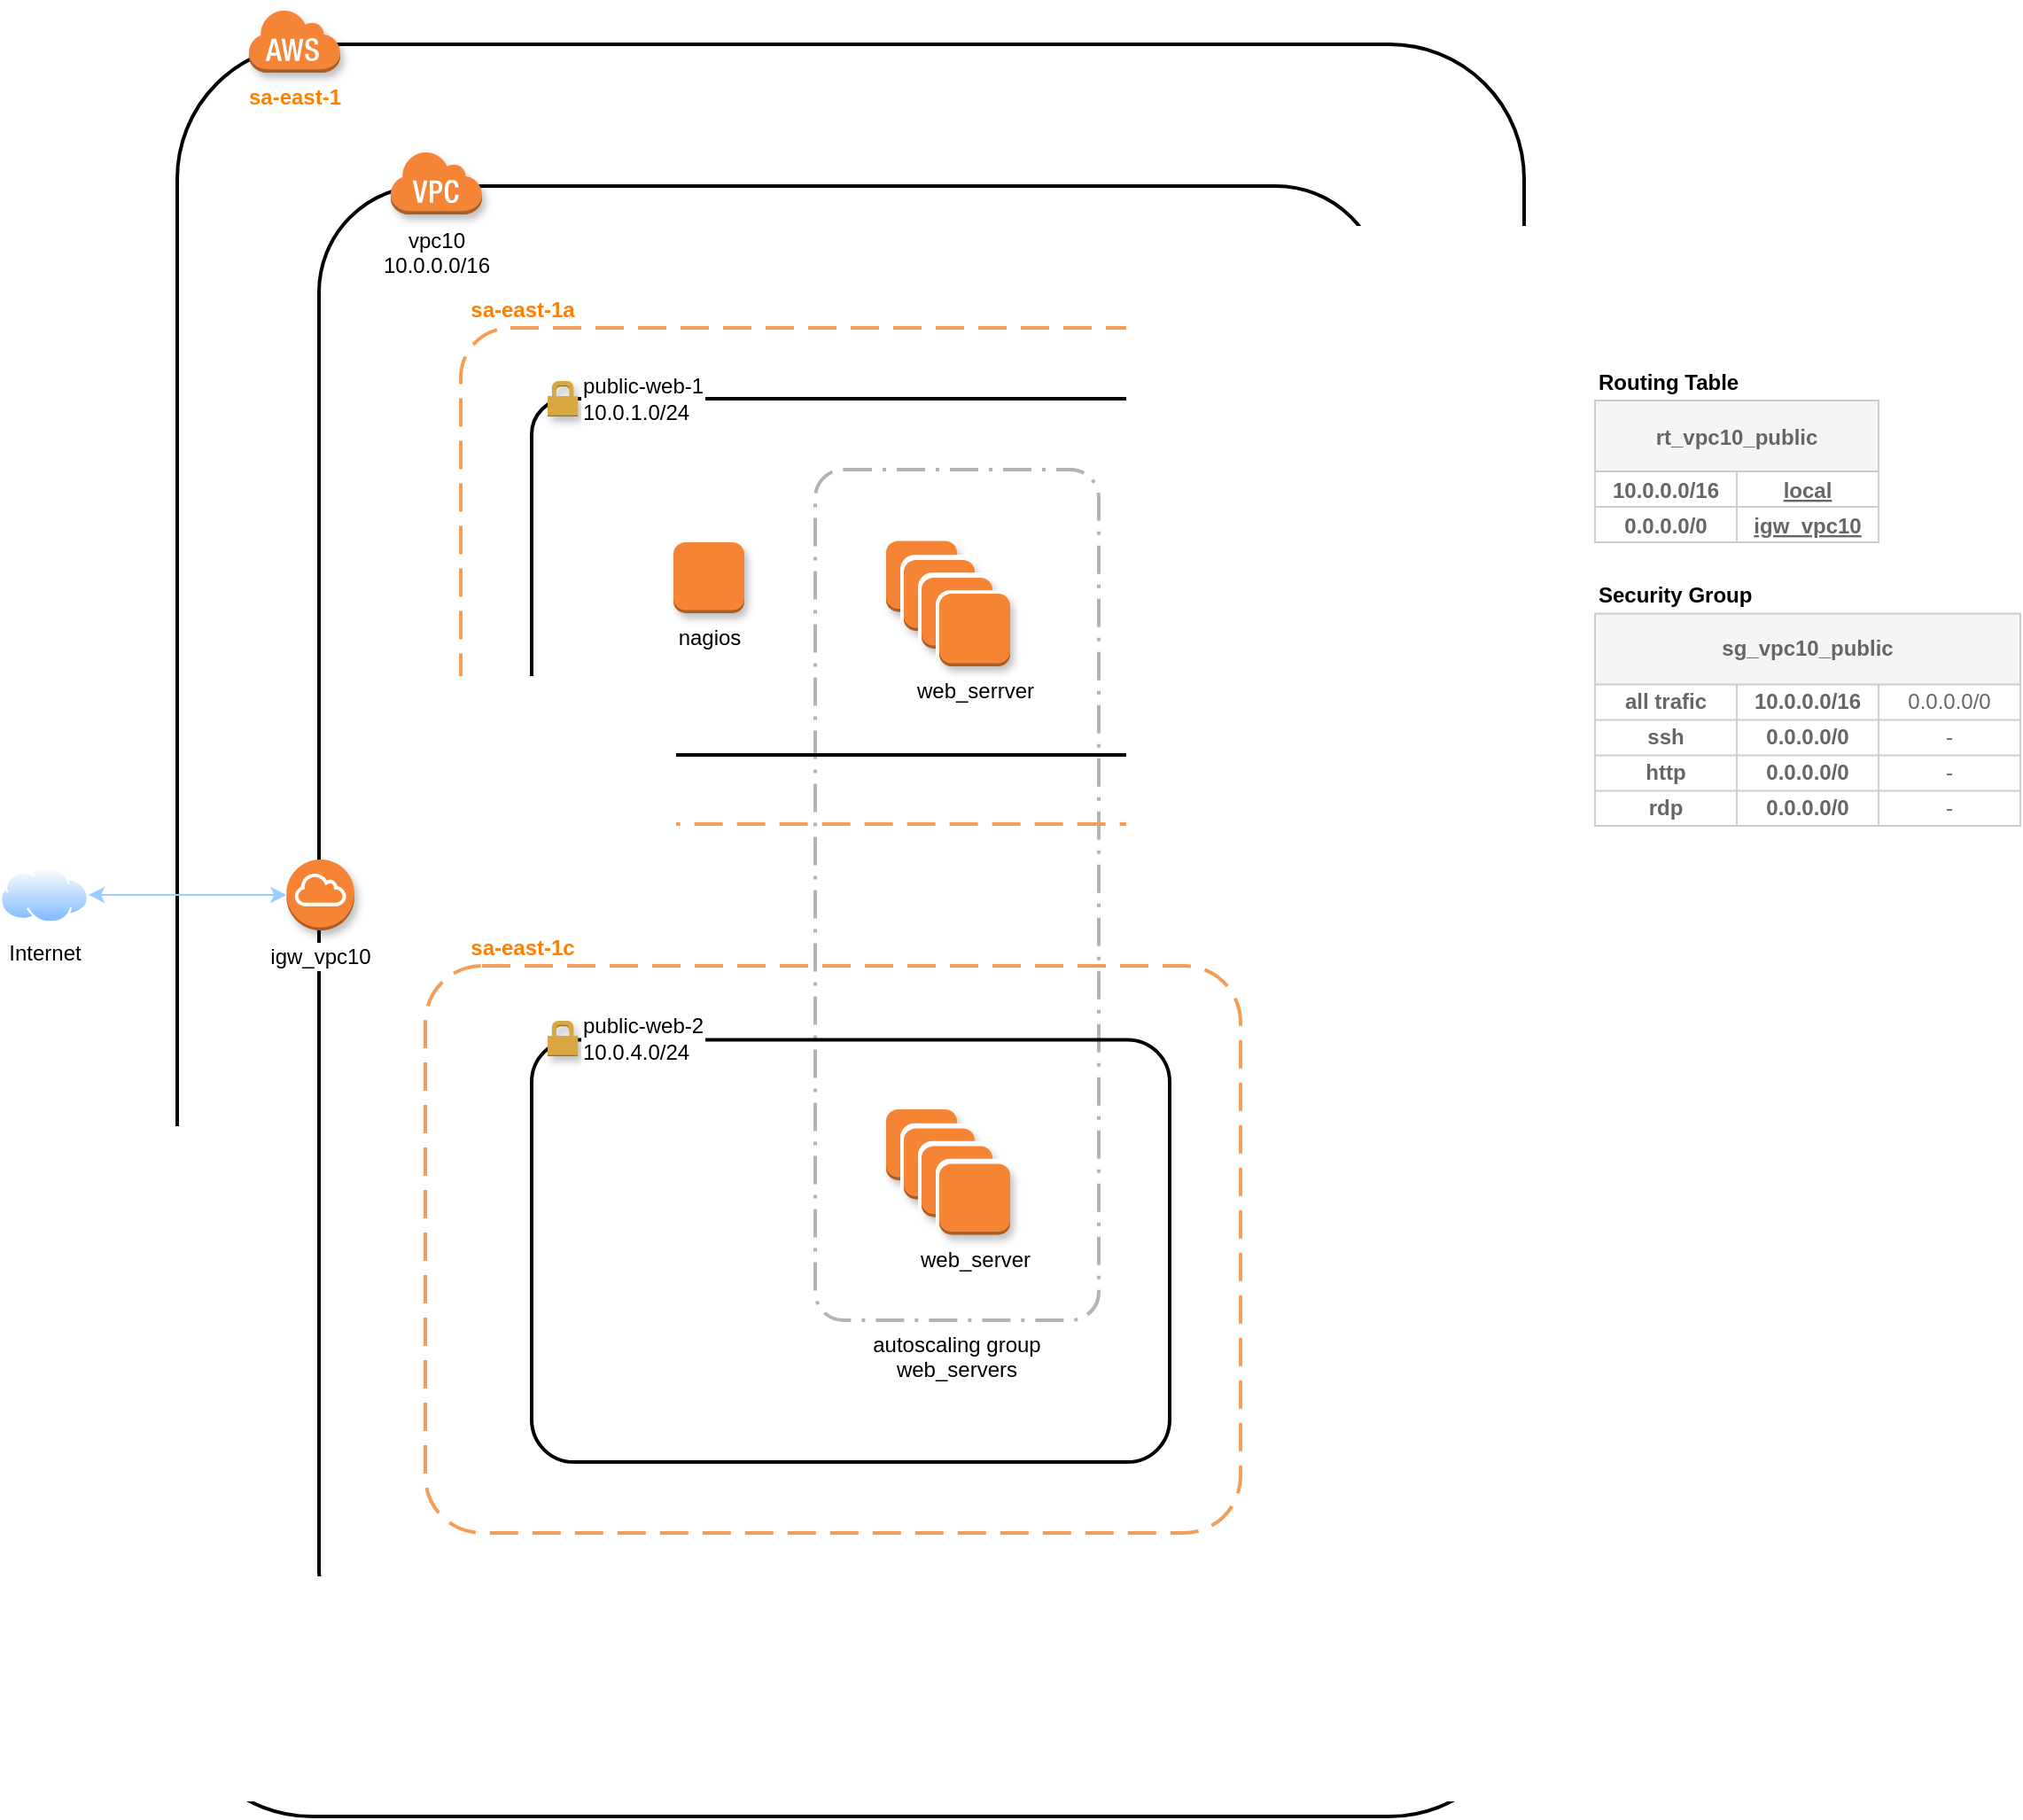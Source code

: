 <mxfile version="13.7.5" type="github">
  <diagram id="ek9SvoUbZJLgTX0v-QCz" name="Page-1">
    <mxGraphModel dx="2406" dy="1059" grid="1" gridSize="10" guides="1" tooltips="1" connect="1" arrows="1" fold="1" page="1" pageScale="1" pageWidth="827" pageHeight="1169" math="0" shadow="0">
      <root>
        <mxCell id="0" />
        <mxCell id="1" parent="0" />
        <mxCell id="zP09fTPhJV7iCSvq5EqF-148" value="autoscaling group&#xa;web_servers" style="rounded=1;arcSize=10;dashed=1;fillColor=none;gradientColor=none;dashPattern=8 3 1 3;strokeWidth=2;shadow=0;glass=0;sketch=0;fontColor=none;html=0;strokeColor=#B3B3B3;labelPosition=center;verticalLabelPosition=bottom;align=center;verticalAlign=top;whiteSpace=wrap;" vertex="1" parent="1">
          <mxGeometry x="-280" y="320" width="160" height="480" as="geometry" />
        </mxCell>
        <mxCell id="N_aPm0FDeAfyOkNH4oF6-1" value="" style="rounded=1;arcSize=10;dashed=0;fillColor=none;gradientColor=none;strokeWidth=2;" parent="1" vertex="1">
          <mxGeometry x="-640" y="80" width="760" height="1000" as="geometry" />
        </mxCell>
        <mxCell id="N_aPm0FDeAfyOkNH4oF6-2" value="" style="rounded=1;arcSize=10;dashed=0;fillColor=none;gradientColor=none;strokeWidth=2;" parent="1" vertex="1">
          <mxGeometry x="-560" y="160" width="600" height="840" as="geometry" />
        </mxCell>
        <mxCell id="N_aPm0FDeAfyOkNH4oF6-3" value="" style="rounded=1;arcSize=10;dashed=1;strokeColor=#F59D56;fillColor=none;gradientColor=none;dashPattern=8 4;strokeWidth=2;" parent="1" vertex="1">
          <mxGeometry x="-480" y="240" width="440" height="280" as="geometry" />
        </mxCell>
        <mxCell id="N_aPm0FDeAfyOkNH4oF6-4" value="" style="rounded=1;arcSize=10;dashed=0;fillColor=none;gradientColor=none;strokeWidth=2;" parent="1" vertex="1">
          <mxGeometry x="-440" y="280" width="360" height="201" as="geometry" />
        </mxCell>
        <mxCell id="N_aPm0FDeAfyOkNH4oF6-5" value="" style="rounded=1;arcSize=10;dashed=1;strokeColor=#F59D56;fillColor=none;gradientColor=none;dashPattern=8 4;strokeWidth=2;" parent="1" vertex="1">
          <mxGeometry x="-500" y="600" width="460" height="320" as="geometry" />
        </mxCell>
        <mxCell id="N_aPm0FDeAfyOkNH4oF6-6" value="&lt;span&gt;vpc10&lt;/span&gt;&lt;span&gt;&lt;br&gt;10.0.0.0/16&lt;/span&gt;" style="dashed=0;html=1;shape=mxgraph.aws3.virtual_private_cloud;fillColor=#F58536;gradientColor=none;dashed=0;labelPosition=center;verticalLabelPosition=bottom;align=center;verticalAlign=top;labelBackgroundColor=#ffffff;labelBorderColor=#FFFFFF;shadow=1;" parent="1" vertex="1">
          <mxGeometry x="-520" y="140" width="52" height="36" as="geometry" />
        </mxCell>
        <mxCell id="N_aPm0FDeAfyOkNH4oF6-7" value="&lt;font color=&quot;#ff8000&quot;&gt;&lt;b&gt;sa-east-1&lt;/b&gt;&lt;/font&gt;" style="dashed=0;html=1;shape=mxgraph.aws3.cloud;fillColor=#F58536;gradientColor=none;dashed=0;shadow=1;labelPosition=center;verticalLabelPosition=bottom;align=center;verticalAlign=top;" parent="1" vertex="1">
          <mxGeometry x="-600" y="60" width="52" height="36" as="geometry" />
        </mxCell>
        <mxCell id="N_aPm0FDeAfyOkNH4oF6-8" value="&lt;span style=&quot;text-align: left&quot;&gt;public-web-1&lt;br&gt;10.0.1.0/24&lt;/span&gt;" style="dashed=0;html=1;shape=mxgraph.aws3.permissions;fillColor=#D9A741;gradientColor=none;dashed=0;shadow=1;labelPosition=right;verticalLabelPosition=middle;align=left;verticalAlign=middle;labelBackgroundColor=#ffffff;labelBorderColor=#FFFFFF;" parent="1" vertex="1">
          <mxGeometry x="-431.0" y="270" width="17.14" height="20" as="geometry" />
        </mxCell>
        <mxCell id="N_aPm0FDeAfyOkNH4oF6-11" value="sa-east-1a" style="text;html=1;strokeColor=none;fillColor=none;align=center;verticalAlign=middle;whiteSpace=wrap;rounded=0;fontStyle=1;fontColor=#FF8000;" parent="1" vertex="1">
          <mxGeometry x="-520" y="220" width="150" height="20" as="geometry" />
        </mxCell>
        <mxCell id="N_aPm0FDeAfyOkNH4oF6-12" value="sa-east-1c" style="text;html=1;strokeColor=none;fillColor=none;align=center;verticalAlign=middle;whiteSpace=wrap;rounded=0;fontStyle=1;fontColor=#FF8000;" parent="1" vertex="1">
          <mxGeometry x="-520" y="580" width="150" height="20" as="geometry" />
        </mxCell>
        <mxCell id="N_aPm0FDeAfyOkNH4oF6-17" value="&lt;span&gt;igw_vpc10&lt;/span&gt;" style="outlineConnect=0;dashed=0;verticalLabelPosition=bottom;verticalAlign=top;align=center;html=1;shape=mxgraph.aws3.internet_gateway;fillColor=#F58534;gradientColor=none;fontColor=#000000;fontSize=12;labelBackgroundColor=#ffffff;whiteSpace=wrap;labelBorderColor=#FFFFFF;shadow=1;" parent="1" vertex="1">
          <mxGeometry x="-578.33" y="540" width="38.33" height="40" as="geometry" />
        </mxCell>
        <mxCell id="N_aPm0FDeAfyOkNH4oF6-28" value="Internet" style="aspect=fixed;perimeter=ellipsePerimeter;html=1;align=center;shadow=0;dashed=0;spacingTop=3;image;image=img/lib/active_directory/internet_cloud.svg;fontSize=12;fontColor=#000000;" parent="1" vertex="1">
          <mxGeometry x="-740" y="544.25" width="50" height="31.5" as="geometry" />
        </mxCell>
        <mxCell id="N_aPm0FDeAfyOkNH4oF6-47" value="nagios" style="outlineConnect=0;dashed=0;verticalLabelPosition=bottom;verticalAlign=top;align=center;html=1;shape=mxgraph.aws3.instance;fillColor=#F58534;shadow=1;sketch=0;" parent="1" vertex="1">
          <mxGeometry x="-360" y="361" width="40" height="40" as="geometry" />
        </mxCell>
        <mxCell id="N_aPm0FDeAfyOkNH4oF6-164" style="edgeStyle=orthogonalEdgeStyle;rounded=0;orthogonalLoop=1;jettySize=auto;html=1;exitX=1;exitY=0.5;exitDx=0;exitDy=0;entryX=0;entryY=0.5;entryDx=0;entryDy=0;entryPerimeter=0;fillColor=#0050ef;startArrow=classic;startFill=1;endArrow=classic;endFill=1;elbow=vertical;curved=1;strokeColor=#99CCFF;" parent="1" source="N_aPm0FDeAfyOkNH4oF6-28" target="N_aPm0FDeAfyOkNH4oF6-17" edge="1">
          <mxGeometry relative="1" as="geometry">
            <mxPoint x="-600" y="323.992" as="sourcePoint" />
            <mxPoint x="-632.75" y="510.13" as="targetPoint" />
          </mxGeometry>
        </mxCell>
        <mxCell id="N_aPm0FDeAfyOkNH4oF6-165" value="Routing Table" style="text;html=1;strokeColor=none;fillColor=none;align=left;verticalAlign=middle;whiteSpace=wrap;rounded=1;fontStyle=1;shadow=1;sketch=0;glass=0;" parent="1" vertex="1">
          <mxGeometry x="160" y="261" width="174" height="20" as="geometry" />
        </mxCell>
        <mxCell id="N_aPm0FDeAfyOkNH4oF6-197" value="Security Group" style="text;html=1;strokeColor=none;fillColor=none;align=left;verticalAlign=middle;whiteSpace=wrap;rounded=1;fontStyle=1;shadow=1;sketch=0;glass=0;" parent="1" vertex="1">
          <mxGeometry x="160" y="381.12" width="174" height="20" as="geometry" />
        </mxCell>
        <mxCell id="zP09fTPhJV7iCSvq5EqF-17" value="" style="rounded=1;arcSize=10;dashed=0;gradientColor=none;strokeWidth=2;strokeColor=none;fillColor=#CCE5FF;" vertex="1" parent="1">
          <mxGeometry x="-230" y="370.12" width="40" height="40" as="geometry" />
        </mxCell>
        <mxCell id="zP09fTPhJV7iCSvq5EqF-18" value="" style="outlineConnect=0;dashed=0;verticalLabelPosition=bottom;verticalAlign=top;align=center;html=1;shape=mxgraph.aws3.instance;fillColor=#F58534;shadow=1;sketch=0;" vertex="1" parent="1">
          <mxGeometry x="-240" y="360.25" width="40" height="40" as="geometry" />
        </mxCell>
        <mxCell id="zP09fTPhJV7iCSvq5EqF-22" value="" style="rounded=1;whiteSpace=wrap;html=1;shadow=0;glass=0;sketch=0;strokeColor=#FFFFFF;strokeWidth=4;fillColor=#FFFFFF;gradientColor=none;fontColor=none;" vertex="1" parent="1">
          <mxGeometry x="-230" y="370.12" width="40" height="40" as="geometry" />
        </mxCell>
        <mxCell id="zP09fTPhJV7iCSvq5EqF-20" value="" style="outlineConnect=0;dashed=0;verticalLabelPosition=bottom;verticalAlign=top;align=center;html=1;shape=mxgraph.aws3.instance;fillColor=#F58534;shadow=1;sketch=0;" vertex="1" parent="1">
          <mxGeometry x="-230" y="371" width="40" height="40" as="geometry" />
        </mxCell>
        <mxCell id="zP09fTPhJV7iCSvq5EqF-24" value="" style="rounded=1;arcSize=10;dashed=0;gradientColor=none;strokeWidth=2;strokeColor=none;fillColor=#CCE5FF;" vertex="1" parent="1">
          <mxGeometry x="-220" y="380.12" width="40" height="40" as="geometry" />
        </mxCell>
        <mxCell id="zP09fTPhJV7iCSvq5EqF-25" value="" style="rounded=1;whiteSpace=wrap;html=1;shadow=0;glass=0;sketch=0;strokeColor=#FFFFFF;strokeWidth=4;fillColor=#FFFFFF;gradientColor=none;fontColor=none;" vertex="1" parent="1">
          <mxGeometry x="-220" y="380.12" width="40" height="40" as="geometry" />
        </mxCell>
        <mxCell id="zP09fTPhJV7iCSvq5EqF-26" value="" style="outlineConnect=0;dashed=0;verticalLabelPosition=bottom;verticalAlign=top;align=center;html=1;shape=mxgraph.aws3.instance;fillColor=#F58534;shadow=1;sketch=0;" vertex="1" parent="1">
          <mxGeometry x="-220" y="381" width="40" height="40" as="geometry" />
        </mxCell>
        <mxCell id="zP09fTPhJV7iCSvq5EqF-27" value="" style="rounded=1;arcSize=10;dashed=0;gradientColor=none;strokeWidth=2;strokeColor=none;fillColor=#CCE5FF;" vertex="1" parent="1">
          <mxGeometry x="-210" y="390.12" width="40" height="40" as="geometry" />
        </mxCell>
        <mxCell id="zP09fTPhJV7iCSvq5EqF-28" value="" style="rounded=1;whiteSpace=wrap;html=1;shadow=0;glass=0;sketch=0;strokeColor=#FFFFFF;strokeWidth=4;fillColor=#FFFFFF;gradientColor=none;fontColor=none;" vertex="1" parent="1">
          <mxGeometry x="-210" y="390.12" width="40" height="40" as="geometry" />
        </mxCell>
        <mxCell id="zP09fTPhJV7iCSvq5EqF-29" value="web_serrver" style="outlineConnect=0;dashed=0;verticalLabelPosition=bottom;verticalAlign=top;align=center;html=1;shape=mxgraph.aws3.instance;fillColor=#F58534;shadow=1;sketch=0;" vertex="1" parent="1">
          <mxGeometry x="-210" y="390" width="40" height="41" as="geometry" />
        </mxCell>
        <mxCell id="zP09fTPhJV7iCSvq5EqF-116" value="" style="rounded=1;arcSize=10;dashed=0;fillColor=none;gradientColor=none;strokeWidth=2;" vertex="1" parent="1">
          <mxGeometry x="-440" y="641.75" width="360" height="238.25" as="geometry" />
        </mxCell>
        <mxCell id="zP09fTPhJV7iCSvq5EqF-117" value="&lt;span style=&quot;text-align: left&quot;&gt;public-web-2&lt;br&gt;10.0.4.0/24&lt;/span&gt;" style="dashed=0;html=1;shape=mxgraph.aws3.permissions;fillColor=#D9A741;gradientColor=none;dashed=0;shadow=1;labelPosition=right;verticalLabelPosition=middle;align=left;verticalAlign=middle;labelBackgroundColor=#ffffff;labelBorderColor=#FFFFFF;" vertex="1" parent="1">
          <mxGeometry x="-431.0" y="631" width="17.14" height="20" as="geometry" />
        </mxCell>
        <mxCell id="zP09fTPhJV7iCSvq5EqF-120" value="" style="rounded=1;arcSize=10;dashed=0;gradientColor=none;strokeWidth=2;strokeColor=none;fillColor=#CCE5FF;" vertex="1" parent="1">
          <mxGeometry x="-230" y="690.87" width="40" height="40" as="geometry" />
        </mxCell>
        <mxCell id="zP09fTPhJV7iCSvq5EqF-121" value="" style="outlineConnect=0;dashed=0;verticalLabelPosition=bottom;verticalAlign=top;align=center;html=1;shape=mxgraph.aws3.instance;fillColor=#F58534;shadow=1;sketch=0;" vertex="1" parent="1">
          <mxGeometry x="-240" y="681" width="40" height="40" as="geometry" />
        </mxCell>
        <mxCell id="zP09fTPhJV7iCSvq5EqF-122" value="" style="rounded=1;whiteSpace=wrap;html=1;shadow=0;glass=0;sketch=0;strokeColor=#FFFFFF;strokeWidth=4;fillColor=#FFFFFF;gradientColor=none;fontColor=none;" vertex="1" parent="1">
          <mxGeometry x="-230" y="690.87" width="40" height="40" as="geometry" />
        </mxCell>
        <mxCell id="zP09fTPhJV7iCSvq5EqF-123" value="" style="outlineConnect=0;dashed=0;verticalLabelPosition=bottom;verticalAlign=top;align=center;html=1;shape=mxgraph.aws3.instance;fillColor=#F58534;shadow=1;sketch=0;" vertex="1" parent="1">
          <mxGeometry x="-230" y="691.75" width="40" height="40" as="geometry" />
        </mxCell>
        <mxCell id="zP09fTPhJV7iCSvq5EqF-124" value="" style="rounded=1;arcSize=10;dashed=0;gradientColor=none;strokeWidth=2;strokeColor=none;fillColor=#CCE5FF;" vertex="1" parent="1">
          <mxGeometry x="-220" y="700.87" width="40" height="40" as="geometry" />
        </mxCell>
        <mxCell id="zP09fTPhJV7iCSvq5EqF-125" value="" style="rounded=1;whiteSpace=wrap;html=1;shadow=0;glass=0;sketch=0;strokeColor=#FFFFFF;strokeWidth=4;fillColor=#FFFFFF;gradientColor=none;fontColor=none;" vertex="1" parent="1">
          <mxGeometry x="-220" y="700.87" width="40" height="40" as="geometry" />
        </mxCell>
        <mxCell id="zP09fTPhJV7iCSvq5EqF-126" value="" style="outlineConnect=0;dashed=0;verticalLabelPosition=bottom;verticalAlign=top;align=center;html=1;shape=mxgraph.aws3.instance;fillColor=#F58534;shadow=1;sketch=0;" vertex="1" parent="1">
          <mxGeometry x="-220" y="701.75" width="40" height="40" as="geometry" />
        </mxCell>
        <mxCell id="zP09fTPhJV7iCSvq5EqF-127" value="" style="rounded=1;arcSize=10;dashed=0;gradientColor=none;strokeWidth=2;strokeColor=none;fillColor=#CCE5FF;" vertex="1" parent="1">
          <mxGeometry x="-210" y="710.87" width="40" height="40" as="geometry" />
        </mxCell>
        <mxCell id="zP09fTPhJV7iCSvq5EqF-128" value="" style="rounded=1;whiteSpace=wrap;html=1;shadow=0;glass=0;sketch=0;strokeColor=#FFFFFF;strokeWidth=4;fillColor=#FFFFFF;gradientColor=none;fontColor=none;" vertex="1" parent="1">
          <mxGeometry x="-210" y="710.87" width="40" height="40" as="geometry" />
        </mxCell>
        <mxCell id="zP09fTPhJV7iCSvq5EqF-129" value="web_server" style="outlineConnect=0;dashed=0;verticalLabelPosition=bottom;verticalAlign=top;align=center;html=1;shape=mxgraph.aws3.instance;fillColor=#F58534;shadow=1;sketch=0;" vertex="1" parent="1">
          <mxGeometry x="-210" y="711.75" width="40" height="40" as="geometry" />
        </mxCell>
        <mxCell id="N_aPm0FDeAfyOkNH4oF6-74" value="rt_vpc10_public" style="shape=table;startSize=40;container=1;collapsible=1;childLayout=tableLayout;fixedRows=1;rowLines=0;fontStyle=1;align=center;resizeLast=1;fillColor=#f5f5f5;strokeColor=#CCCCCC;spacingLeft=0;fontColor=#666666;" parent="1" vertex="1">
          <mxGeometry x="160" y="281" width="160" height="80" as="geometry">
            <mxRectangle x="1010" y="180" width="60" height="30" as="alternateBounds" />
          </mxGeometry>
        </mxCell>
        <mxCell id="N_aPm0FDeAfyOkNH4oF6-78" value="" style="shape=partialRectangle;collapsible=0;dropTarget=0;pointerEvents=0;fillColor=none;top=0;left=0;bottom=1;right=0;points=[[0,0.5],[1,0.5]];portConstraint=eastwest;strokeColor=#CCCCCC;align=center;spacingLeft=0;fontColor=#666666;" parent="N_aPm0FDeAfyOkNH4oF6-74" vertex="1">
          <mxGeometry y="40" width="160" height="20" as="geometry" />
        </mxCell>
        <mxCell id="N_aPm0FDeAfyOkNH4oF6-79" value="10.0.0.0/16" style="shape=partialRectangle;connectable=0;fillColor=none;top=0;left=0;bottom=0;right=0;fontStyle=1;overflow=hidden;strokeColor=#CCCCCC;align=center;spacingLeft=0;fontColor=#666666;" parent="N_aPm0FDeAfyOkNH4oF6-78" vertex="1">
          <mxGeometry width="80" height="20" as="geometry" />
        </mxCell>
        <mxCell id="N_aPm0FDeAfyOkNH4oF6-80" value="local" style="shape=partialRectangle;connectable=0;fillColor=none;top=0;left=0;bottom=0;right=0;align=center;spacingLeft=0;fontStyle=5;overflow=hidden;strokeColor=#CCCCCC;fontColor=#666666;" parent="N_aPm0FDeAfyOkNH4oF6-78" vertex="1">
          <mxGeometry x="80" width="80" height="20" as="geometry" />
        </mxCell>
        <mxCell id="N_aPm0FDeAfyOkNH4oF6-145" value="" style="shape=partialRectangle;collapsible=0;dropTarget=0;pointerEvents=0;fillColor=none;top=0;left=0;bottom=1;right=0;points=[[0,0.5],[1,0.5]];portConstraint=eastwest;strokeColor=#CCCCCC;align=center;spacingLeft=0;fontColor=#666666;" parent="N_aPm0FDeAfyOkNH4oF6-74" vertex="1">
          <mxGeometry y="60" width="160" height="20" as="geometry" />
        </mxCell>
        <mxCell id="N_aPm0FDeAfyOkNH4oF6-146" value="0.0.0.0/0" style="shape=partialRectangle;connectable=0;fillColor=none;top=0;left=0;bottom=0;right=0;fontStyle=1;overflow=hidden;strokeColor=#CCCCCC;align=center;spacingLeft=0;fontColor=#666666;" parent="N_aPm0FDeAfyOkNH4oF6-145" vertex="1">
          <mxGeometry width="80" height="20" as="geometry" />
        </mxCell>
        <mxCell id="N_aPm0FDeAfyOkNH4oF6-147" value="igw_vpc10" style="shape=partialRectangle;connectable=0;fillColor=none;top=0;left=0;bottom=0;right=0;align=center;spacingLeft=0;fontStyle=5;overflow=hidden;strokeColor=#CCCCCC;fontColor=#666666;" parent="N_aPm0FDeAfyOkNH4oF6-145" vertex="1">
          <mxGeometry x="80" width="80" height="20" as="geometry" />
        </mxCell>
        <mxCell id="N_aPm0FDeAfyOkNH4oF6-228" value="sg_vpc10_public" style="shape=table;html=1;whiteSpace=wrap;startSize=40;container=1;collapsible=0;childLayout=tableLayout;strokeColor=#CCCCCC;fillColor=#f5f5f5;align=center;fontStyle=1;spacingLeft=0;fontColor=#666666;" parent="1" vertex="1">
          <mxGeometry x="160" y="401.25" width="240" height="119.75" as="geometry" />
        </mxCell>
        <mxCell id="N_aPm0FDeAfyOkNH4oF6-229" value="" style="shape=partialRectangle;html=1;whiteSpace=wrap;collapsible=0;dropTarget=0;pointerEvents=0;fillColor=none;top=0;left=0;bottom=0;right=0;points=[[0,0.5],[1,0.5]];portConstraint=eastwest;spacingLeft=0;align=center;fontColor=#666666;" parent="N_aPm0FDeAfyOkNH4oF6-228" vertex="1">
          <mxGeometry y="40" width="240" height="20" as="geometry" />
        </mxCell>
        <mxCell id="N_aPm0FDeAfyOkNH4oF6-230" value="&lt;span style=&quot;font-weight: 700;&quot;&gt;all trafic&lt;/span&gt;" style="shape=partialRectangle;html=1;whiteSpace=wrap;connectable=0;fillColor=none;top=0;left=0;bottom=0;right=0;overflow=hidden;spacingLeft=0;align=center;fontColor=#666666;" parent="N_aPm0FDeAfyOkNH4oF6-229" vertex="1">
          <mxGeometry width="80" height="20" as="geometry" />
        </mxCell>
        <mxCell id="N_aPm0FDeAfyOkNH4oF6-231" value="&lt;span style=&quot;font-weight: 700&quot;&gt;10.0.0.0/16&lt;/span&gt;&lt;span style=&quot;font-weight: 700&quot;&gt;&lt;br&gt;&lt;/span&gt;" style="shape=partialRectangle;html=1;whiteSpace=wrap;connectable=0;fillColor=none;top=0;left=0;bottom=0;right=0;overflow=hidden;spacingLeft=0;align=center;fontColor=#666666;" parent="N_aPm0FDeAfyOkNH4oF6-229" vertex="1">
          <mxGeometry x="80" width="80" height="20" as="geometry" />
        </mxCell>
        <mxCell id="N_aPm0FDeAfyOkNH4oF6-232" value="0.0.0.0/0" style="shape=partialRectangle;html=1;whiteSpace=wrap;connectable=0;fillColor=none;top=0;left=0;bottom=0;right=0;overflow=hidden;spacingLeft=0;align=center;fontColor=#666666;" parent="N_aPm0FDeAfyOkNH4oF6-229" vertex="1">
          <mxGeometry x="160" width="80" height="20" as="geometry" />
        </mxCell>
        <mxCell id="N_aPm0FDeAfyOkNH4oF6-237" value="" style="shape=partialRectangle;html=1;whiteSpace=wrap;collapsible=0;dropTarget=0;pointerEvents=0;fillColor=none;top=0;left=0;bottom=0;right=0;points=[[0,0.5],[1,0.5]];portConstraint=eastwest;spacingLeft=0;align=center;fontColor=#666666;" parent="N_aPm0FDeAfyOkNH4oF6-228" vertex="1">
          <mxGeometry y="60" width="240" height="20" as="geometry" />
        </mxCell>
        <mxCell id="N_aPm0FDeAfyOkNH4oF6-238" value="&lt;span style=&quot;font-weight: 700;&quot;&gt;ssh&lt;/span&gt;" style="shape=partialRectangle;html=1;whiteSpace=wrap;connectable=0;fillColor=none;top=0;left=0;bottom=0;right=0;overflow=hidden;spacingLeft=0;align=center;fontColor=#666666;" parent="N_aPm0FDeAfyOkNH4oF6-237" vertex="1">
          <mxGeometry width="80" height="20" as="geometry" />
        </mxCell>
        <mxCell id="N_aPm0FDeAfyOkNH4oF6-239" value="&lt;span style=&quot;font-weight: 700;&quot;&gt;0.0.0.0/0&lt;/span&gt;" style="shape=partialRectangle;html=1;whiteSpace=wrap;connectable=0;fillColor=none;top=0;left=0;bottom=0;right=0;overflow=hidden;spacingLeft=0;align=center;fontColor=#666666;" parent="N_aPm0FDeAfyOkNH4oF6-237" vertex="1">
          <mxGeometry x="80" width="80" height="20" as="geometry" />
        </mxCell>
        <mxCell id="N_aPm0FDeAfyOkNH4oF6-240" value="-" style="shape=partialRectangle;html=1;whiteSpace=wrap;connectable=0;fillColor=none;top=0;left=0;bottom=0;right=0;overflow=hidden;spacingLeft=0;align=center;fontColor=#666666;" parent="N_aPm0FDeAfyOkNH4oF6-237" vertex="1">
          <mxGeometry x="160" width="80" height="20" as="geometry" />
        </mxCell>
        <mxCell id="N_aPm0FDeAfyOkNH4oF6-263" value="" style="shape=partialRectangle;html=1;whiteSpace=wrap;collapsible=0;dropTarget=0;pointerEvents=0;fillColor=none;top=0;left=0;bottom=0;right=0;points=[[0,0.5],[1,0.5]];portConstraint=eastwest;spacingLeft=0;align=center;fontColor=#666666;" parent="N_aPm0FDeAfyOkNH4oF6-228" vertex="1">
          <mxGeometry y="80" width="240" height="20" as="geometry" />
        </mxCell>
        <mxCell id="N_aPm0FDeAfyOkNH4oF6-264" value="&lt;span style=&quot;font-weight: 700;&quot;&gt;http&lt;/span&gt;" style="shape=partialRectangle;html=1;whiteSpace=wrap;connectable=0;fillColor=none;top=0;left=0;bottom=0;right=0;overflow=hidden;spacingLeft=0;align=center;fontColor=#666666;" parent="N_aPm0FDeAfyOkNH4oF6-263" vertex="1">
          <mxGeometry width="80" height="20" as="geometry" />
        </mxCell>
        <mxCell id="N_aPm0FDeAfyOkNH4oF6-265" value="&lt;span style=&quot;font-weight: 700;&quot;&gt;0.0.0.0/0&lt;/span&gt;" style="shape=partialRectangle;html=1;whiteSpace=wrap;connectable=0;fillColor=none;top=0;left=0;bottom=0;right=0;overflow=hidden;spacingLeft=0;align=center;fontColor=#666666;" parent="N_aPm0FDeAfyOkNH4oF6-263" vertex="1">
          <mxGeometry x="80" width="80" height="20" as="geometry" />
        </mxCell>
        <mxCell id="N_aPm0FDeAfyOkNH4oF6-266" value="-" style="shape=partialRectangle;html=1;whiteSpace=wrap;connectable=0;fillColor=none;top=0;left=0;bottom=0;right=0;overflow=hidden;spacingLeft=0;align=center;fontColor=#666666;" parent="N_aPm0FDeAfyOkNH4oF6-263" vertex="1">
          <mxGeometry x="160" width="80" height="20" as="geometry" />
        </mxCell>
        <mxCell id="N_aPm0FDeAfyOkNH4oF6-319" value="" style="shape=partialRectangle;html=1;whiteSpace=wrap;collapsible=0;dropTarget=0;pointerEvents=0;fillColor=none;top=0;left=0;bottom=0;right=0;points=[[0,0.5],[1,0.5]];portConstraint=eastwest;spacingLeft=0;align=center;fontColor=#666666;" parent="N_aPm0FDeAfyOkNH4oF6-228" vertex="1">
          <mxGeometry y="100" width="240" height="20" as="geometry" />
        </mxCell>
        <mxCell id="N_aPm0FDeAfyOkNH4oF6-320" value="&lt;span style=&quot;font-weight: 700;&quot;&gt;rdp&lt;/span&gt;" style="shape=partialRectangle;html=1;whiteSpace=wrap;connectable=0;fillColor=none;top=0;left=0;bottom=0;right=0;overflow=hidden;spacingLeft=0;align=center;fontColor=#666666;" parent="N_aPm0FDeAfyOkNH4oF6-319" vertex="1">
          <mxGeometry width="80" height="20" as="geometry" />
        </mxCell>
        <mxCell id="N_aPm0FDeAfyOkNH4oF6-321" value="&lt;span style=&quot;font-weight: 700;&quot;&gt;0.0.0.0/0&lt;/span&gt;" style="shape=partialRectangle;html=1;whiteSpace=wrap;connectable=0;fillColor=none;top=0;left=0;bottom=0;right=0;overflow=hidden;spacingLeft=0;align=center;fontColor=#666666;" parent="N_aPm0FDeAfyOkNH4oF6-319" vertex="1">
          <mxGeometry x="80" width="80" height="20" as="geometry" />
        </mxCell>
        <mxCell id="N_aPm0FDeAfyOkNH4oF6-322" value="-" style="shape=partialRectangle;html=1;whiteSpace=wrap;connectable=0;fillColor=none;top=0;left=0;bottom=0;right=0;overflow=hidden;spacingLeft=0;align=center;fontColor=#666666;" parent="N_aPm0FDeAfyOkNH4oF6-319" vertex="1">
          <mxGeometry x="160" width="80" height="20" as="geometry" />
        </mxCell>
      </root>
    </mxGraphModel>
  </diagram>
</mxfile>
